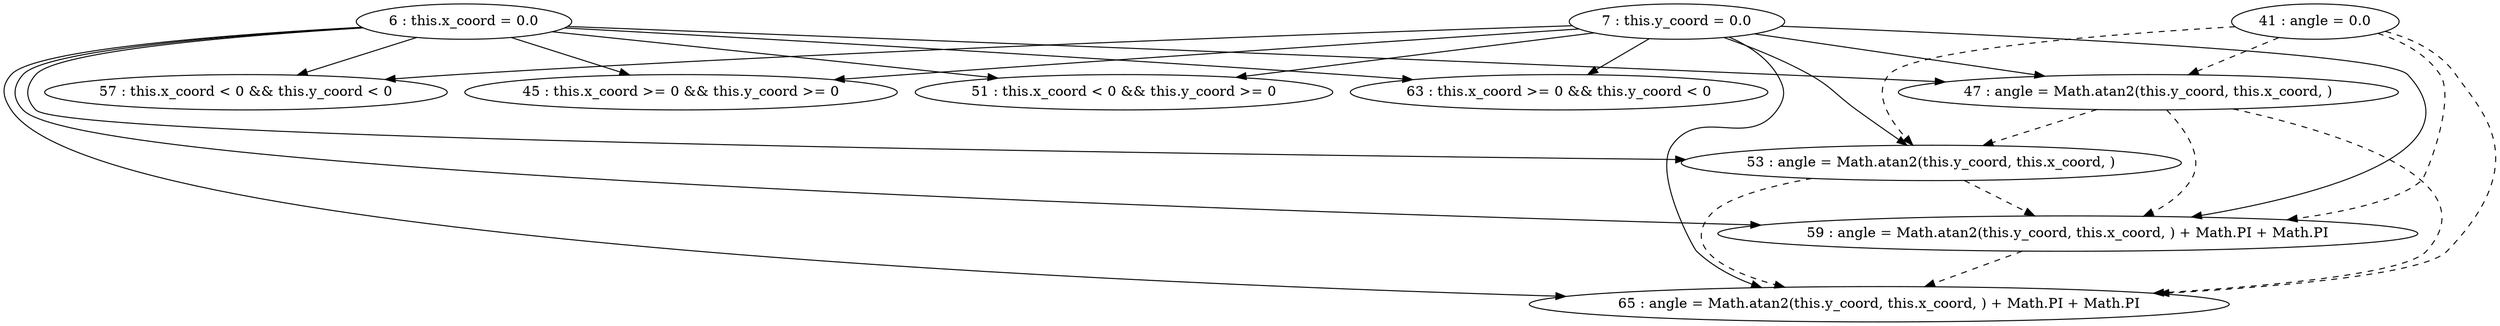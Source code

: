 digraph G {
"6 : this.x_coord = 0.0"
"6 : this.x_coord = 0.0" -> "57 : this.x_coord < 0 && this.y_coord < 0"
"6 : this.x_coord = 0.0" -> "45 : this.x_coord >= 0 && this.y_coord >= 0"
"6 : this.x_coord = 0.0" -> "51 : this.x_coord < 0 && this.y_coord >= 0"
"6 : this.x_coord = 0.0" -> "53 : angle = Math.atan2(this.y_coord, this.x_coord, )"
"6 : this.x_coord = 0.0" -> "65 : angle = Math.atan2(this.y_coord, this.x_coord, ) + Math.PI + Math.PI"
"6 : this.x_coord = 0.0" -> "47 : angle = Math.atan2(this.y_coord, this.x_coord, )"
"6 : this.x_coord = 0.0" -> "63 : this.x_coord >= 0 && this.y_coord < 0"
"6 : this.x_coord = 0.0" -> "59 : angle = Math.atan2(this.y_coord, this.x_coord, ) + Math.PI + Math.PI"
"7 : this.y_coord = 0.0"
"7 : this.y_coord = 0.0" -> "57 : this.x_coord < 0 && this.y_coord < 0"
"7 : this.y_coord = 0.0" -> "45 : this.x_coord >= 0 && this.y_coord >= 0"
"7 : this.y_coord = 0.0" -> "51 : this.x_coord < 0 && this.y_coord >= 0"
"7 : this.y_coord = 0.0" -> "53 : angle = Math.atan2(this.y_coord, this.x_coord, )"
"7 : this.y_coord = 0.0" -> "65 : angle = Math.atan2(this.y_coord, this.x_coord, ) + Math.PI + Math.PI"
"7 : this.y_coord = 0.0" -> "47 : angle = Math.atan2(this.y_coord, this.x_coord, )"
"7 : this.y_coord = 0.0" -> "63 : this.x_coord >= 0 && this.y_coord < 0"
"7 : this.y_coord = 0.0" -> "59 : angle = Math.atan2(this.y_coord, this.x_coord, ) + Math.PI + Math.PI"
"41 : angle = 0.0"
"41 : angle = 0.0" -> "53 : angle = Math.atan2(this.y_coord, this.x_coord, )" [style=dashed]
"41 : angle = 0.0" -> "65 : angle = Math.atan2(this.y_coord, this.x_coord, ) + Math.PI + Math.PI" [style=dashed]
"41 : angle = 0.0" -> "47 : angle = Math.atan2(this.y_coord, this.x_coord, )" [style=dashed]
"41 : angle = 0.0" -> "59 : angle = Math.atan2(this.y_coord, this.x_coord, ) + Math.PI + Math.PI" [style=dashed]
"45 : this.x_coord >= 0 && this.y_coord >= 0"
"47 : angle = Math.atan2(this.y_coord, this.x_coord, )"
"47 : angle = Math.atan2(this.y_coord, this.x_coord, )" -> "53 : angle = Math.atan2(this.y_coord, this.x_coord, )" [style=dashed]
"47 : angle = Math.atan2(this.y_coord, this.x_coord, )" -> "65 : angle = Math.atan2(this.y_coord, this.x_coord, ) + Math.PI + Math.PI" [style=dashed]
"47 : angle = Math.atan2(this.y_coord, this.x_coord, )" -> "59 : angle = Math.atan2(this.y_coord, this.x_coord, ) + Math.PI + Math.PI" [style=dashed]
"51 : this.x_coord < 0 && this.y_coord >= 0"
"53 : angle = Math.atan2(this.y_coord, this.x_coord, )"
"53 : angle = Math.atan2(this.y_coord, this.x_coord, )" -> "65 : angle = Math.atan2(this.y_coord, this.x_coord, ) + Math.PI + Math.PI" [style=dashed]
"53 : angle = Math.atan2(this.y_coord, this.x_coord, )" -> "59 : angle = Math.atan2(this.y_coord, this.x_coord, ) + Math.PI + Math.PI" [style=dashed]
"57 : this.x_coord < 0 && this.y_coord < 0"
"59 : angle = Math.atan2(this.y_coord, this.x_coord, ) + Math.PI + Math.PI"
"59 : angle = Math.atan2(this.y_coord, this.x_coord, ) + Math.PI + Math.PI" -> "65 : angle = Math.atan2(this.y_coord, this.x_coord, ) + Math.PI + Math.PI" [style=dashed]
"63 : this.x_coord >= 0 && this.y_coord < 0"
"65 : angle = Math.atan2(this.y_coord, this.x_coord, ) + Math.PI + Math.PI"
}